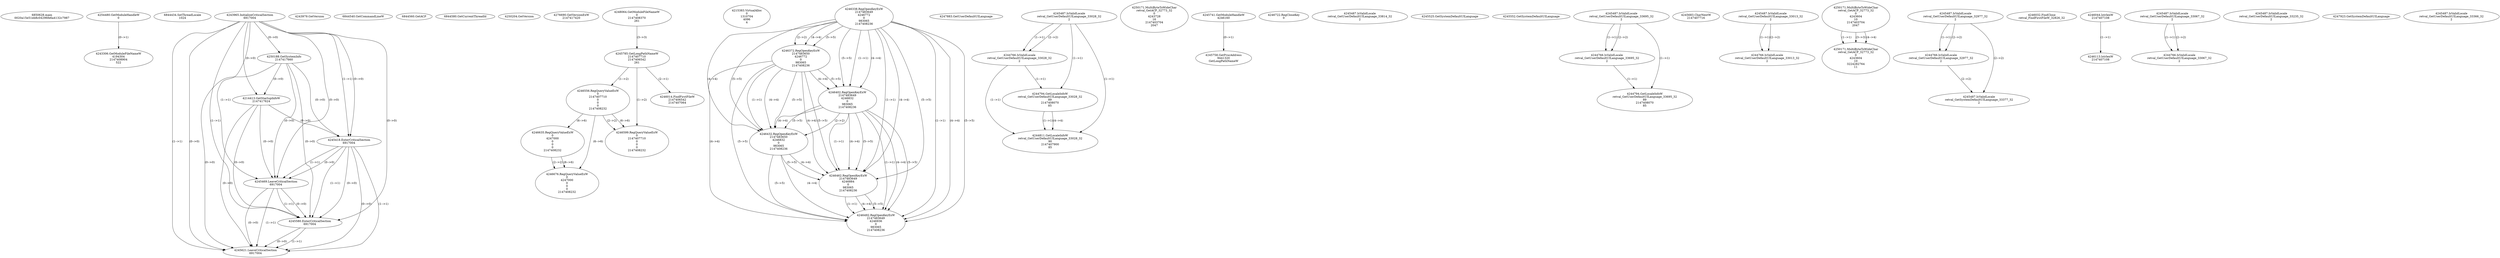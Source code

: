 // Global SCDG with merge call
digraph {
	0 [label="6850628.main
0020a15e51eb8c04296fe6a4132c7987"]
	1 [label="4254480.GetModuleHandleW
0"]
	2 [label="6844434.SetThreadLocale
1024"]
	3 [label="4243965.InitializeCriticalSection
6917004"]
	4 [label="4243979.GetVersion
"]
	5 [label="4250188.GetSystemInfo
2147417660"]
	3 -> 5 [label="(0-->0)"]
	6 [label="6844540.GetCommandLineW
"]
	7 [label="4214413.GetStartupInfoW
2147417624"]
	3 -> 7 [label="(0-->0)"]
	5 -> 7 [label="(0-->0)"]
	8 [label="6844560.GetACP
"]
	9 [label="6844580.GetCurrentThreadId
"]
	10 [label="4250204.GetVersion
"]
	11 [label="4276690.GetVersionExW
2147417420"]
	12 [label="4243306.GetModuleFileNameW
4194304
2147408904
522"]
	1 -> 12 [label="(0-->1)"]
	13 [label="4248064.GetModuleFileNameW
0
2147408370
261"]
	14 [label="4215383.VirtualAlloc
0
1310704
4096
4"]
	15 [label="4246338.RegOpenKeyExW
2147483649
4246772
0
983065
2147408236"]
	16 [label="4246372.RegOpenKeyExW
2147483650
4246772
0
983065
2147408236"]
	15 -> 16 [label="(2-->2)"]
	15 -> 16 [label="(4-->4)"]
	15 -> 16 [label="(5-->5)"]
	17 [label="4246402.RegOpenKeyExW
2147483649
4246832
0
983065
2147408236"]
	15 -> 17 [label="(1-->1)"]
	15 -> 17 [label="(4-->4)"]
	16 -> 17 [label="(4-->4)"]
	15 -> 17 [label="(5-->5)"]
	16 -> 17 [label="(5-->5)"]
	18 [label="4246432.RegOpenKeyExW
2147483650
4246832
0
983065
2147408236"]
	16 -> 18 [label="(1-->1)"]
	17 -> 18 [label="(2-->2)"]
	15 -> 18 [label="(4-->4)"]
	16 -> 18 [label="(4-->4)"]
	17 -> 18 [label="(4-->4)"]
	15 -> 18 [label="(5-->5)"]
	16 -> 18 [label="(5-->5)"]
	17 -> 18 [label="(5-->5)"]
	19 [label="4246462.RegOpenKeyExW
2147483649
4246884
0
983065
2147408236"]
	15 -> 19 [label="(1-->1)"]
	17 -> 19 [label="(1-->1)"]
	15 -> 19 [label="(4-->4)"]
	16 -> 19 [label="(4-->4)"]
	17 -> 19 [label="(4-->4)"]
	18 -> 19 [label="(4-->4)"]
	15 -> 19 [label="(5-->5)"]
	16 -> 19 [label="(5-->5)"]
	17 -> 19 [label="(5-->5)"]
	18 -> 19 [label="(5-->5)"]
	20 [label="4246492.RegOpenKeyExW
2147483649
4246936
0
983065
2147408236"]
	15 -> 20 [label="(1-->1)"]
	17 -> 20 [label="(1-->1)"]
	19 -> 20 [label="(1-->1)"]
	15 -> 20 [label="(4-->4)"]
	16 -> 20 [label="(4-->4)"]
	17 -> 20 [label="(4-->4)"]
	18 -> 20 [label="(4-->4)"]
	19 -> 20 [label="(4-->4)"]
	15 -> 20 [label="(5-->5)"]
	16 -> 20 [label="(5-->5)"]
	17 -> 20 [label="(5-->5)"]
	18 -> 20 [label="(5-->5)"]
	19 -> 20 [label="(5-->5)"]
	21 [label="4247883.GetUserDefaultUILanguage
"]
	22 [label="4245418.EnterCriticalSection
6917004"]
	3 -> 22 [label="(1-->1)"]
	3 -> 22 [label="(0-->0)"]
	5 -> 22 [label="(0-->0)"]
	7 -> 22 [label="(0-->0)"]
	23 [label="4245469.LeaveCriticalSection
6917004"]
	3 -> 23 [label="(1-->1)"]
	22 -> 23 [label="(1-->1)"]
	3 -> 23 [label="(0-->0)"]
	5 -> 23 [label="(0-->0)"]
	7 -> 23 [label="(0-->0)"]
	22 -> 23 [label="(0-->0)"]
	24 [label="4245487.IsValidLocale
retval_GetUserDefaultUILanguage_33028_32
2"]
	25 [label="4250171.MultiByteToWideChar
retval_GetACP_32773_32
0
4243728
16
2147403704
2047"]
	26 [label="4245741.GetModuleHandleW
4246160"]
	27 [label="4245758.GetProcAddress
9441320
GetLongPathNameW"]
	26 -> 27 [label="(0-->1)"]
	28 [label="4245785.GetLongPathNameW
2147407710
2147406542
261"]
	13 -> 28 [label="(3-->3)"]
	29 [label="4246556.RegQueryValueExW
0
2147407710
0
0
0
2147408232"]
	28 -> 29 [label="(1-->2)"]
	30 [label="4246635.RegQueryValueExW
0
4247000
0
0
0
2147408232"]
	29 -> 30 [label="(6-->6)"]
	31 [label="4246676.RegQueryValueExW
0
4247000
0
0
0
2147408232"]
	30 -> 31 [label="(2-->2)"]
	29 -> 31 [label="(6-->6)"]
	30 -> 31 [label="(6-->6)"]
	32 [label="4246722.RegCloseKey
0"]
	33 [label="4245487.IsValidLocale
retval_GetUserDefaultUILanguage_33814_32
2"]
	34 [label="4244766.IsValidLocale
retval_GetUserDefaultUILanguage_33028_32
2"]
	24 -> 34 [label="(1-->1)"]
	24 -> 34 [label="(2-->2)"]
	35 [label="4244794.GetLocaleInfoW
retval_GetUserDefaultUILanguage_33028_32
89
2147408070
85"]
	24 -> 35 [label="(1-->1)"]
	34 -> 35 [label="(1-->1)"]
	36 [label="4244811.GetLocaleInfoW
retval_GetUserDefaultUILanguage_33028_32
90
2147407900
85"]
	24 -> 36 [label="(1-->1)"]
	34 -> 36 [label="(1-->1)"]
	35 -> 36 [label="(1-->1)"]
	35 -> 36 [label="(4-->4)"]
	37 [label="4245525.GetSystemDefaultUILanguage
"]
	38 [label="4245552.GetSystemDefaultUILanguage
"]
	39 [label="4246599.RegQueryValueExW
0
2147407710
0
0
0
2147408232"]
	28 -> 39 [label="(1-->2)"]
	29 -> 39 [label="(2-->2)"]
	29 -> 39 [label="(6-->6)"]
	40 [label="4245487.IsValidLocale
retval_GetUserDefaultUILanguage_33695_32
2"]
	41 [label="4244766.IsValidLocale
retval_GetUserDefaultUILanguage_33695_32
2"]
	40 -> 41 [label="(1-->1)"]
	40 -> 41 [label="(2-->2)"]
	42 [label="4244794.GetLocaleInfoW
retval_GetUserDefaultUILanguage_33695_32
89
2147408070
85"]
	40 -> 42 [label="(1-->1)"]
	41 -> 42 [label="(1-->1)"]
	43 [label="4245683.CharNextW
2147407716"]
	44 [label="4246014.FindFirstFileW
2147406542
2147407064"]
	28 -> 44 [label="(2-->1)"]
	45 [label="4245487.IsValidLocale
retval_GetUserDefaultUILanguage_33013_32
2"]
	46 [label="4250171.MultiByteToWideChar
retval_GetACP_32773_32
0
4243604
10
2147403704
2047"]
	47 [label="4250171.MultiByteToWideChar
retval_GetACP_32773_32
0
4243604
10
3224282764
11"]
	46 -> 47 [label="(1-->1)"]
	46 -> 47 [label="(3-->3)"]
	46 -> 47 [label="(4-->4)"]
	48 [label="4245487.IsValidLocale
retval_GetUserDefaultUILanguage_32977_32
2"]
	49 [label="4244766.IsValidLocale
retval_GetUserDefaultUILanguage_32977_32
2"]
	48 -> 49 [label="(1-->1)"]
	48 -> 49 [label="(2-->2)"]
	50 [label="4246032.FindClose
retval_FindFirstFileW_32826_32"]
	51 [label="4246044.lstrlenW
2147407108"]
	52 [label="4246113.lstrlenW
2147407108"]
	51 -> 52 [label="(1-->1)"]
	53 [label="4245487.IsValidLocale
retval_GetUserDefaultUILanguage_33067_32
2"]
	54 [label="4245487.IsValidLocale
retval_GetUserDefaultUILanguage_33235_32
2"]
	55 [label="4245580.EnterCriticalSection
6917004"]
	3 -> 55 [label="(1-->1)"]
	22 -> 55 [label="(1-->1)"]
	23 -> 55 [label="(1-->1)"]
	3 -> 55 [label="(0-->0)"]
	5 -> 55 [label="(0-->0)"]
	7 -> 55 [label="(0-->0)"]
	22 -> 55 [label="(0-->0)"]
	23 -> 55 [label="(0-->0)"]
	56 [label="4245621.LeaveCriticalSection
6917004"]
	3 -> 56 [label="(1-->1)"]
	22 -> 56 [label="(1-->1)"]
	23 -> 56 [label="(1-->1)"]
	55 -> 56 [label="(1-->1)"]
	3 -> 56 [label="(0-->0)"]
	5 -> 56 [label="(0-->0)"]
	7 -> 56 [label="(0-->0)"]
	22 -> 56 [label="(0-->0)"]
	23 -> 56 [label="(0-->0)"]
	55 -> 56 [label="(0-->0)"]
	57 [label="4247923.GetSystemDefaultUILanguage
"]
	58 [label="4245487.IsValidLocale
retval_GetSystemDefaultUILanguage_33377_32
2"]
	48 -> 58 [label="(2-->2)"]
	49 -> 58 [label="(2-->2)"]
	59 [label="4245487.IsValidLocale
retval_GetUserDefaultUILanguage_33366_32
2"]
	60 [label="4244766.IsValidLocale
retval_GetUserDefaultUILanguage_33067_32
2"]
	53 -> 60 [label="(1-->1)"]
	53 -> 60 [label="(2-->2)"]
	61 [label="4244766.IsValidLocale
retval_GetUserDefaultUILanguage_33013_32
2"]
	45 -> 61 [label="(1-->1)"]
	45 -> 61 [label="(2-->2)"]
}

